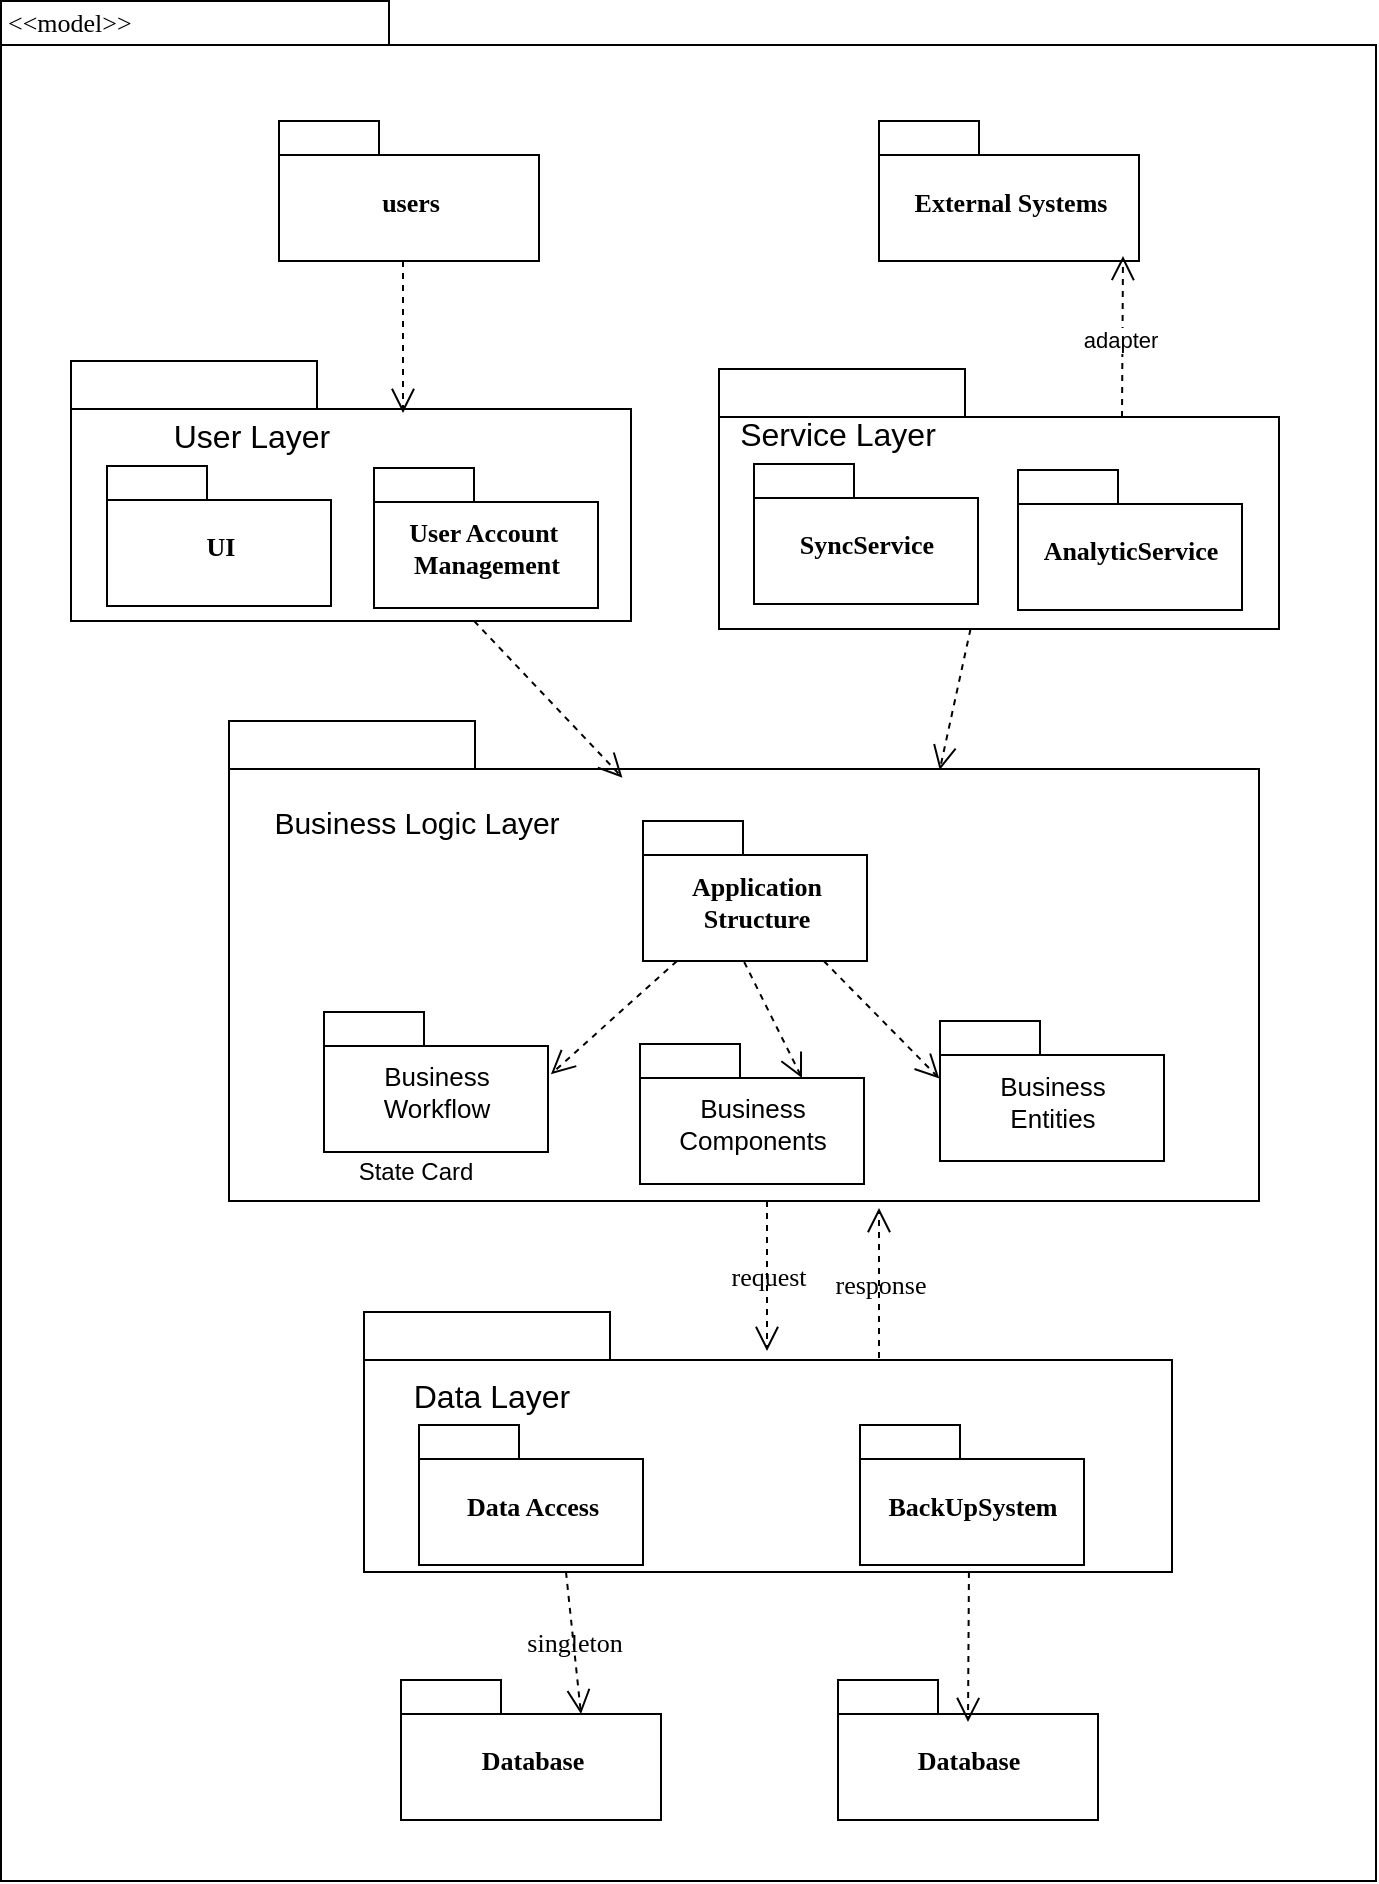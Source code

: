 <mxfile version="24.8.0">
  <diagram name="Page-1" id="b5b7bab2-c9e2-2cf4-8b2a-24fd1a2a6d21">
    <mxGraphModel dx="1111" dy="627" grid="0" gridSize="10" guides="1" tooltips="1" connect="1" arrows="1" fold="1" page="0" pageScale="1" pageWidth="827" pageHeight="1169" background="none" math="0" shadow="0">
      <root>
        <mxCell id="0" />
        <mxCell id="1" parent="0" />
        <mxCell id="6e0c8c40b5770093-72" value="" style="shape=folder;fontStyle=1;spacingTop=10;tabWidth=194;tabHeight=22;tabPosition=left;html=1;rounded=0;shadow=0;comic=0;labelBackgroundColor=none;strokeWidth=1;fillColor=none;fontFamily=Verdana;fontSize=13;align=center;" parent="1" vertex="1">
          <mxGeometry x="326.5" y="114.5" width="687.5" height="940" as="geometry" />
        </mxCell>
        <mxCell id="6e0c8c40b5770093-6" value="" style="group;fontSize=13;" parent="1" vertex="1" connectable="0">
          <mxGeometry x="465.5" y="174.5" width="130" height="70" as="geometry" />
        </mxCell>
        <mxCell id="6e0c8c40b5770093-4" value="users" style="shape=folder;fontStyle=1;spacingTop=10;tabWidth=50;tabHeight=17;tabPosition=left;html=1;rounded=0;shadow=0;comic=0;labelBackgroundColor=none;strokeWidth=1;fontFamily=Verdana;fontSize=13;align=center;" parent="6e0c8c40b5770093-6" vertex="1">
          <mxGeometry width="130" height="70" as="geometry" />
        </mxCell>
        <mxCell id="6e0c8c40b5770093-7" value="" style="group;fontSize=13;" parent="1" vertex="1" connectable="0">
          <mxGeometry x="765.5" y="174.5" width="130" height="70" as="geometry" />
        </mxCell>
        <mxCell id="6e0c8c40b5770093-8" value="External Systems" style="shape=folder;fontStyle=1;spacingTop=10;tabWidth=50;tabHeight=17;tabPosition=left;html=1;rounded=0;shadow=0;comic=0;labelBackgroundColor=none;strokeWidth=1;fontFamily=Verdana;fontSize=13;align=center;" parent="6e0c8c40b5770093-7" vertex="1">
          <mxGeometry width="130" height="70" as="geometry" />
        </mxCell>
        <mxCell id="6e0c8c40b5770093-18" value="" style="group;fontSize=13;" parent="1" vertex="1" connectable="0">
          <mxGeometry x="361.5" y="294.5" width="280" height="130" as="geometry" />
        </mxCell>
        <mxCell id="6e0c8c40b5770093-11" value="" style="shape=folder;fontStyle=1;spacingTop=10;tabWidth=123;tabHeight=24;tabPosition=left;html=1;rounded=0;shadow=0;comic=0;labelBackgroundColor=none;strokeWidth=1;fontFamily=Verdana;fontSize=13;align=center;" parent="6e0c8c40b5770093-18" vertex="1">
          <mxGeometry width="280" height="130" as="geometry" />
        </mxCell>
        <mxCell id="6e0c8c40b5770093-15" value="UI" style="shape=folder;fontStyle=1;spacingTop=10;tabWidth=50;tabHeight=17;tabPosition=left;html=1;rounded=0;shadow=0;comic=0;labelBackgroundColor=none;strokeWidth=1;fontFamily=Verdana;fontSize=13;align=center;" parent="6e0c8c40b5770093-18" vertex="1">
          <mxGeometry x="18" y="52.5" width="112" height="70" as="geometry" />
        </mxCell>
        <mxCell id="6e0c8c40b5770093-17" value="&lt;strong&gt;User Account&amp;nbsp;&lt;/strong&gt;&lt;div&gt;&lt;strong&gt;Management&lt;/strong&gt;&lt;/div&gt;" style="shape=folder;fontStyle=1;spacingTop=10;tabWidth=50;tabHeight=17;tabPosition=left;html=1;rounded=0;shadow=0;comic=0;labelBackgroundColor=none;strokeWidth=1;fontFamily=Verdana;fontSize=13;align=center;" parent="6e0c8c40b5770093-18" vertex="1">
          <mxGeometry x="151.5" y="53.5" width="112" height="70" as="geometry" />
        </mxCell>
        <mxCell id="sFlIFdUiYDw0-DZROubn-2" value="User Layer" style="text;html=1;align=center;verticalAlign=middle;whiteSpace=wrap;rounded=0;fontSize=16;" parent="6e0c8c40b5770093-18" vertex="1">
          <mxGeometry x="-1.5" y="22.5" width="184" height="30" as="geometry" />
        </mxCell>
        <mxCell id="6e0c8c40b5770093-19" value="" style="group;fontSize=13;" parent="1" vertex="1" connectable="0">
          <mxGeometry x="685.5" y="298.5" width="280" height="130" as="geometry" />
        </mxCell>
        <mxCell id="6e0c8c40b5770093-20" value="" style="shape=folder;fontStyle=1;spacingTop=10;tabWidth=123;tabHeight=24;tabPosition=left;html=1;rounded=0;shadow=0;comic=0;labelBackgroundColor=none;strokeWidth=1;fontFamily=Verdana;fontSize=13;align=center;" parent="6e0c8c40b5770093-19" vertex="1">
          <mxGeometry width="280" height="130" as="geometry" />
        </mxCell>
        <mxCell id="6e0c8c40b5770093-22" value="SyncService" style="shape=folder;fontStyle=1;spacingTop=10;tabWidth=50;tabHeight=17;tabPosition=left;html=1;rounded=0;shadow=0;comic=0;labelBackgroundColor=none;strokeWidth=1;fontFamily=Verdana;fontSize=13;align=center;" parent="6e0c8c40b5770093-19" vertex="1">
          <mxGeometry x="17.5" y="47.5" width="112" height="70" as="geometry" />
        </mxCell>
        <mxCell id="6e0c8c40b5770093-23" value="AnalyticService" style="shape=folder;fontStyle=1;spacingTop=10;tabWidth=50;tabHeight=17;tabPosition=left;html=1;rounded=0;shadow=0;comic=0;labelBackgroundColor=none;strokeWidth=1;fontFamily=Verdana;fontSize=13;align=center;" parent="6e0c8c40b5770093-19" vertex="1">
          <mxGeometry x="149.5" y="50.5" width="112" height="70" as="geometry" />
        </mxCell>
        <mxCell id="6e0c8c40b5770093-67" value="singleton" style="edgeStyle=none;rounded=0;html=1;entryX=0;entryY=0;entryPerimeter=0;dashed=1;labelBackgroundColor=none;startFill=0;endArrow=open;endFill=0;endSize=10;fontFamily=Verdana;fontSize=13;exitX=0.25;exitY=1;exitDx=0;exitDy=0;exitPerimeter=0;entryDx=90;entryDy=17;" parent="1" source="6e0c8c40b5770093-47" target="6e0c8c40b5770093-53" edge="1">
          <mxGeometry relative="1" as="geometry" />
        </mxCell>
        <mxCell id="6e0c8c40b5770093-33" value="" style="shape=folder;fontStyle=1;spacingTop=10;tabWidth=123;tabHeight=24;tabPosition=left;html=1;rounded=0;shadow=0;comic=0;labelBackgroundColor=none;strokeColor=#000000;strokeWidth=1;fillColor=#ffffff;fontFamily=Verdana;fontSize=13;fontColor=#000000;align=center;" parent="1" vertex="1">
          <mxGeometry x="440.5" y="474.5" width="515" height="240" as="geometry" />
        </mxCell>
        <mxCell id="6e0c8c40b5770093-65" style="edgeStyle=none;rounded=0;html=1;dashed=1;labelBackgroundColor=none;startFill=0;endArrow=open;endFill=0;endSize=10;fontFamily=Verdana;fontSize=13;entryX=-0.003;entryY=0.411;entryPerimeter=0;" parent="1" source="6e0c8c40b5770093-42" target="6e0c8c40b5770093-45" edge="1">
          <mxGeometry relative="1" as="geometry" />
        </mxCell>
        <mxCell id="6e0c8c40b5770093-66" style="edgeStyle=none;rounded=0;html=1;dashed=1;labelBackgroundColor=none;startFill=0;endArrow=open;endFill=0;endSize=10;fontFamily=Verdana;fontSize=13;entryX=1.013;entryY=0.444;entryPerimeter=0;" parent="1" source="6e0c8c40b5770093-42" target="6e0c8c40b5770093-43" edge="1">
          <mxGeometry relative="1" as="geometry" />
        </mxCell>
        <mxCell id="6e0c8c40b5770093-42" value="Application&lt;br style=&quot;font-size: 13px;&quot;&gt;Structure" style="shape=folder;fontStyle=1;spacingTop=10;tabWidth=50;tabHeight=17;tabPosition=left;html=1;rounded=0;shadow=0;comic=0;labelBackgroundColor=none;strokeColor=#000000;strokeWidth=1;fillColor=#ffffff;fontFamily=Verdana;fontSize=13;fontColor=#000000;align=center;" parent="1" vertex="1">
          <mxGeometry x="647.5" y="524.5" width="112" height="70" as="geometry" />
        </mxCell>
        <mxCell id="6e0c8c40b5770093-43" value="&lt;span style=&quot;font-family: Helvetica; font-size: 13px; font-weight: 400; text-wrap: wrap;&quot;&gt;Business Workflow&lt;/span&gt;" style="shape=folder;fontStyle=1;spacingTop=10;tabWidth=50;tabHeight=17;tabPosition=left;html=1;rounded=0;shadow=0;comic=0;labelBackgroundColor=none;strokeColor=#000000;strokeWidth=1;fillColor=#ffffff;fontFamily=Verdana;fontSize=13;fontColor=#000000;align=center;" parent="1" vertex="1">
          <mxGeometry x="488" y="620" width="112" height="70" as="geometry" />
        </mxCell>
        <mxCell id="6e0c8c40b5770093-45" value="&lt;span style=&quot;font-family: Helvetica; font-size: 13px; font-weight: 400; text-wrap: wrap;&quot;&gt;Business Entities&lt;/span&gt;" style="shape=folder;fontStyle=1;spacingTop=10;tabWidth=50;tabHeight=17;tabPosition=left;html=1;rounded=0;shadow=0;comic=0;labelBackgroundColor=none;strokeColor=#000000;strokeWidth=1;fillColor=#ffffff;fontFamily=Verdana;fontSize=13;fontColor=#000000;align=center;" parent="1" vertex="1">
          <mxGeometry x="796" y="624.5" width="112" height="70" as="geometry" />
        </mxCell>
        <mxCell id="6e0c8c40b5770093-68" value="request" style="edgeStyle=elbowEdgeStyle;rounded=0;html=1;entryX=0.535;entryY=0.3;entryPerimeter=0;dashed=1;labelBackgroundColor=none;startFill=0;endArrow=open;endFill=0;endSize=10;fontFamily=Verdana;fontSize=13;entryDx=0;entryDy=0;" parent="1" edge="1">
          <mxGeometry relative="1" as="geometry">
            <mxPoint x="709.5" y="714.5" as="sourcePoint" />
            <mxPoint x="709.55" y="789.499" as="targetPoint" />
          </mxGeometry>
        </mxCell>
        <mxCell id="6e0c8c40b5770093-47" value="" style="shape=folder;fontStyle=1;spacingTop=10;tabWidth=123;tabHeight=24;tabPosition=left;html=1;rounded=0;shadow=0;comic=0;labelBackgroundColor=none;strokeWidth=1;fontFamily=Verdana;fontSize=13;align=center;" parent="1" vertex="1">
          <mxGeometry x="508" y="770" width="404" height="130" as="geometry" />
        </mxCell>
        <mxCell id="6e0c8c40b5770093-49" value="Data Access" style="shape=folder;fontStyle=1;spacingTop=10;tabWidth=50;tabHeight=17;tabPosition=left;html=1;rounded=0;shadow=0;comic=0;labelBackgroundColor=none;strokeWidth=1;fontFamily=Verdana;fontSize=13;align=center;" parent="1" vertex="1">
          <mxGeometry x="535.5" y="826.5" width="112" height="70" as="geometry" />
        </mxCell>
        <mxCell id="6e0c8c40b5770093-52" value="" style="group;fontSize=13;" parent="1" vertex="1" connectable="0">
          <mxGeometry x="526.5" y="953.999" width="130" height="70" as="geometry" />
        </mxCell>
        <mxCell id="6e0c8c40b5770093-53" value="Database" style="shape=folder;fontStyle=1;spacingTop=10;tabWidth=50;tabHeight=17;tabPosition=left;html=1;rounded=0;shadow=0;comic=0;labelBackgroundColor=none;strokeWidth=1;fontFamily=Verdana;fontSize=13;align=center;" parent="6e0c8c40b5770093-52" vertex="1">
          <mxGeometry width="130" height="70" as="geometry" />
        </mxCell>
        <mxCell id="6e0c8c40b5770093-58" style="rounded=0;html=1;dashed=1;labelBackgroundColor=none;startFill=0;endArrow=open;endFill=0;endSize=10;fontFamily=Verdana;fontSize=13;entryX=0.592;entryY=0.2;entryPerimeter=0;edgeStyle=elbowEdgeStyle;" parent="1" source="6e0c8c40b5770093-4" target="6e0c8c40b5770093-11" edge="1">
          <mxGeometry relative="1" as="geometry" />
        </mxCell>
        <mxCell id="6e0c8c40b5770093-60" style="rounded=0;html=1;entryX=0.382;entryY=0.118;entryPerimeter=0;dashed=1;labelBackgroundColor=none;startFill=0;endArrow=open;endFill=0;endSize=10;fontFamily=Verdana;fontSize=13;entryDx=0;entryDy=0;" parent="1" source="6e0c8c40b5770093-11" target="6e0c8c40b5770093-33" edge="1">
          <mxGeometry relative="1" as="geometry" />
        </mxCell>
        <mxCell id="6e0c8c40b5770093-61" style="edgeStyle=none;rounded=0;html=1;entryX=0.69;entryY=0.102;entryPerimeter=0;dashed=1;labelBackgroundColor=none;startFill=0;endArrow=open;endFill=0;endSize=10;fontFamily=Verdana;fontSize=13;" parent="1" source="6e0c8c40b5770093-20" target="6e0c8c40b5770093-33" edge="1">
          <mxGeometry relative="1" as="geometry" />
        </mxCell>
        <mxCell id="6e0c8c40b5770093-73" value="&amp;lt;&amp;lt;model&amp;gt;&amp;gt;" style="text;html=1;align=left;verticalAlign=top;spacingTop=-4;fontSize=13;fontFamily=Verdana" parent="1" vertex="1">
          <mxGeometry x="327.5" y="114.5" width="130" height="20" as="geometry" />
        </mxCell>
        <mxCell id="sFlIFdUiYDw0-DZROubn-1" value="&lt;font style=&quot;font-size: 16px;&quot;&gt;Service Layer&lt;/font&gt;" style="text;html=1;align=center;verticalAlign=middle;whiteSpace=wrap;rounded=0;fontSize=13;" parent="1" vertex="1">
          <mxGeometry x="686" y="316" width="118" height="30" as="geometry" />
        </mxCell>
        <mxCell id="sFlIFdUiYDw0-DZROubn-3" value="&lt;font style=&quot;font-size: 15px;&quot;&gt;Business Logic Layer&lt;/font&gt;" style="text;html=1;align=center;verticalAlign=middle;whiteSpace=wrap;rounded=0;fontSize=13;" parent="1" vertex="1">
          <mxGeometry x="453.5" y="510" width="160.5" height="30" as="geometry" />
        </mxCell>
        <mxCell id="sFlIFdUiYDw0-DZROubn-5" value="&lt;font style=&quot;font-size: 16px;&quot;&gt;Data Layer&lt;/font&gt;" style="text;html=1;align=center;verticalAlign=middle;whiteSpace=wrap;rounded=0;fontSize=13;" parent="1" vertex="1">
          <mxGeometry x="513" y="796.5" width="118" height="30" as="geometry" />
        </mxCell>
        <mxCell id="uxqrmr_r9UlKkhIXhzc2-2" style="rounded=0;html=1;dashed=1;labelBackgroundColor=none;startFill=0;endArrow=open;endFill=0;endSize=10;fontFamily=Verdana;fontSize=13;entryX=0.939;entryY=0.964;entryPerimeter=0;edgeStyle=elbowEdgeStyle;exitX=0;exitY=0;exitDx=201.5;exitDy=24;exitPerimeter=0;entryDx=0;entryDy=0;" parent="1" source="6e0c8c40b5770093-20" target="6e0c8c40b5770093-8" edge="1">
          <mxGeometry relative="1" as="geometry">
            <mxPoint x="661" y="209" as="sourcePoint" />
            <mxPoint x="661" y="285" as="targetPoint" />
          </mxGeometry>
        </mxCell>
        <mxCell id="uxqrmr_r9UlKkhIXhzc2-3" value="adapter" style="edgeLabel;html=1;align=center;verticalAlign=middle;resizable=0;points=[];" parent="uxqrmr_r9UlKkhIXhzc2-2" vertex="1" connectable="0">
          <mxGeometry x="-0.021" y="2" relative="1" as="geometry">
            <mxPoint as="offset" />
          </mxGeometry>
        </mxCell>
        <mxCell id="17mGu4QB5U0u-Y2IAlf4-1" value="&lt;span style=&quot;font-family: Helvetica; font-size: 13px; font-weight: 400; text-wrap: wrap;&quot;&gt;Business Components&lt;/span&gt;" style="shape=folder;fontStyle=1;spacingTop=10;tabWidth=50;tabHeight=17;tabPosition=left;html=1;rounded=0;shadow=0;comic=0;labelBackgroundColor=none;strokeColor=#000000;strokeWidth=1;fillColor=#ffffff;fontFamily=Verdana;fontSize=13;fontColor=#000000;align=center;" parent="1" vertex="1">
          <mxGeometry x="646" y="636" width="112" height="70" as="geometry" />
        </mxCell>
        <mxCell id="17mGu4QB5U0u-Y2IAlf4-2" style="edgeStyle=none;rounded=0;html=1;dashed=1;labelBackgroundColor=none;startFill=0;endArrow=open;endFill=0;endSize=10;fontFamily=Verdana;fontSize=13;entryX=0;entryY=0;entryPerimeter=0;entryDx=81;entryDy=17;" parent="1" target="17mGu4QB5U0u-Y2IAlf4-1" edge="1">
          <mxGeometry relative="1" as="geometry">
            <mxPoint x="698.1" y="595" as="sourcePoint" />
            <mxPoint x="756.1" y="653" as="targetPoint" />
          </mxGeometry>
        </mxCell>
        <mxCell id="17mGu4QB5U0u-Y2IAlf4-3" value="BackUpSystem" style="shape=folder;fontStyle=1;spacingTop=10;tabWidth=50;tabHeight=17;tabPosition=left;html=1;rounded=0;shadow=0;comic=0;labelBackgroundColor=none;strokeWidth=1;fontFamily=Verdana;fontSize=13;align=center;" parent="1" vertex="1">
          <mxGeometry x="756" y="826.5" width="112" height="70" as="geometry" />
        </mxCell>
        <mxCell id="17mGu4QB5U0u-Y2IAlf4-5" value="" style="group;fontSize=13;" parent="1" vertex="1" connectable="0">
          <mxGeometry x="745" y="953.999" width="130" height="70" as="geometry" />
        </mxCell>
        <mxCell id="17mGu4QB5U0u-Y2IAlf4-6" value="Database" style="shape=folder;fontStyle=1;spacingTop=10;tabWidth=50;tabHeight=17;tabPosition=left;html=1;rounded=0;shadow=0;comic=0;labelBackgroundColor=none;strokeWidth=1;fontFamily=Verdana;fontSize=13;align=center;" parent="17mGu4QB5U0u-Y2IAlf4-5" vertex="1">
          <mxGeometry width="130" height="70" as="geometry" />
        </mxCell>
        <mxCell id="17mGu4QB5U0u-Y2IAlf4-10" style="edgeStyle=elbowEdgeStyle;rounded=0;html=1;entryX=0.535;entryY=0.3;entryPerimeter=0;dashed=1;labelBackgroundColor=none;startFill=0;endArrow=open;endFill=0;endSize=10;fontFamily=Verdana;fontSize=13;entryDx=0;entryDy=0;" parent="1" edge="1">
          <mxGeometry relative="1" as="geometry">
            <mxPoint x="810.47" y="900" as="sourcePoint" />
            <mxPoint x="809.47" y="975" as="targetPoint" />
          </mxGeometry>
        </mxCell>
        <mxCell id="ZSZOuwZF9_zEC5bCRbWz-1" value="response" style="edgeStyle=elbowEdgeStyle;rounded=0;html=1;dashed=1;labelBackgroundColor=none;startFill=0;endArrow=open;endFill=0;endSize=10;fontFamily=Verdana;fontSize=13;" edge="1" parent="1">
          <mxGeometry relative="1" as="geometry">
            <mxPoint x="765.5" y="793" as="sourcePoint" />
            <mxPoint x="765.5" y="718" as="targetPoint" />
            <Array as="points">
              <mxPoint x="765.5" y="773" />
              <mxPoint x="793.5" y="756" />
            </Array>
          </mxGeometry>
        </mxCell>
        <mxCell id="ZSZOuwZF9_zEC5bCRbWz-2" value="State Card" style="text;html=1;align=center;verticalAlign=middle;whiteSpace=wrap;rounded=0;" vertex="1" parent="1">
          <mxGeometry x="503.75" y="684.5" width="60" height="30" as="geometry" />
        </mxCell>
      </root>
    </mxGraphModel>
  </diagram>
</mxfile>
